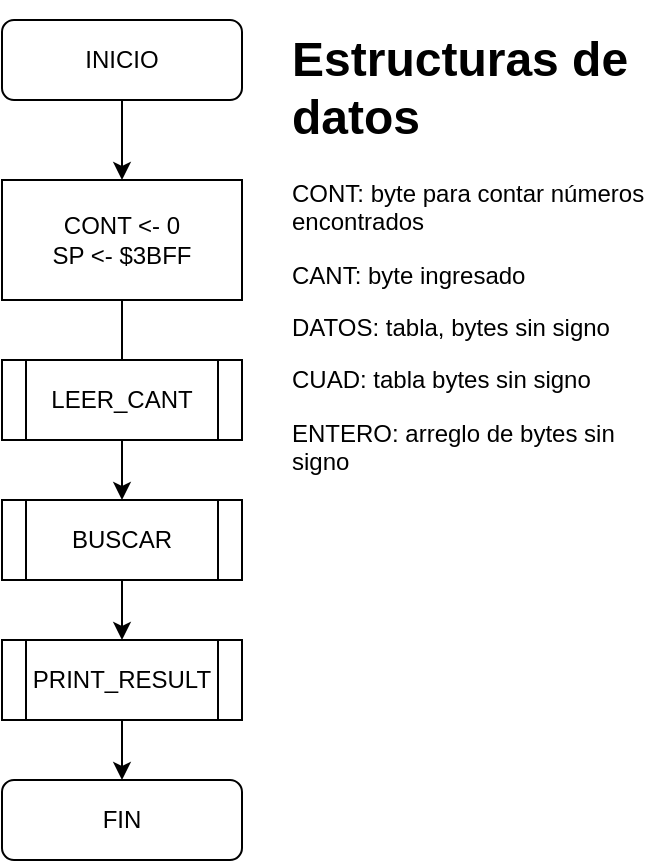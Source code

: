 <mxfile version="14.2.9" type="device"><diagram id="JVyNRk55IwLN8-2QS5zw" name="Page-1"><mxGraphModel dx="1182" dy="772" grid="1" gridSize="10" guides="1" tooltips="1" connect="1" arrows="1" fold="1" page="1" pageScale="1" pageWidth="850" pageHeight="1100" math="0" shadow="0"><root><mxCell id="0"/><mxCell id="1" parent="0"/><mxCell id="AJr4g8cGaGGI3W5zkoL7-7" value="" style="edgeStyle=orthogonalEdgeStyle;rounded=0;orthogonalLoop=1;jettySize=auto;html=1;" edge="1" parent="1" source="AJr4g8cGaGGI3W5zkoL7-1" target="AJr4g8cGaGGI3W5zkoL7-2"><mxGeometry relative="1" as="geometry"/></mxCell><mxCell id="AJr4g8cGaGGI3W5zkoL7-1" value="INICIO" style="rounded=1;whiteSpace=wrap;html=1;" vertex="1" parent="1"><mxGeometry x="180" y="140" width="120" height="40" as="geometry"/></mxCell><mxCell id="AJr4g8cGaGGI3W5zkoL7-8" value="" style="edgeStyle=orthogonalEdgeStyle;rounded=0;orthogonalLoop=1;jettySize=auto;html=1;" edge="1" parent="1" source="AJr4g8cGaGGI3W5zkoL7-2" target="AJr4g8cGaGGI3W5zkoL7-5"><mxGeometry relative="1" as="geometry"/></mxCell><mxCell id="AJr4g8cGaGGI3W5zkoL7-2" value="&lt;div&gt;CONT &amp;lt;- 0&lt;/div&gt;&lt;div&gt;SP &amp;lt;- $3BFF&lt;br&gt;&lt;/div&gt;" style="rounded=0;whiteSpace=wrap;html=1;" vertex="1" parent="1"><mxGeometry x="180" y="220" width="120" height="60" as="geometry"/></mxCell><mxCell id="AJr4g8cGaGGI3W5zkoL7-3" value="FIN" style="rounded=1;whiteSpace=wrap;html=1;" vertex="1" parent="1"><mxGeometry x="180" y="520" width="120" height="40" as="geometry"/></mxCell><mxCell id="AJr4g8cGaGGI3W5zkoL7-4" value="LEER_CANT" style="shape=process;whiteSpace=wrap;html=1;backgroundOutline=1;" vertex="1" parent="1"><mxGeometry x="180" y="310" width="120" height="40" as="geometry"/></mxCell><mxCell id="AJr4g8cGaGGI3W5zkoL7-9" value="" style="edgeStyle=orthogonalEdgeStyle;rounded=0;orthogonalLoop=1;jettySize=auto;html=1;" edge="1" parent="1" source="AJr4g8cGaGGI3W5zkoL7-5" target="AJr4g8cGaGGI3W5zkoL7-6"><mxGeometry relative="1" as="geometry"/></mxCell><mxCell id="AJr4g8cGaGGI3W5zkoL7-5" value="BUSCAR" style="shape=process;whiteSpace=wrap;html=1;backgroundOutline=1;" vertex="1" parent="1"><mxGeometry x="180" y="380" width="120" height="40" as="geometry"/></mxCell><mxCell id="AJr4g8cGaGGI3W5zkoL7-10" value="" style="edgeStyle=orthogonalEdgeStyle;rounded=0;orthogonalLoop=1;jettySize=auto;html=1;" edge="1" parent="1" source="AJr4g8cGaGGI3W5zkoL7-6" target="AJr4g8cGaGGI3W5zkoL7-3"><mxGeometry relative="1" as="geometry"/></mxCell><mxCell id="AJr4g8cGaGGI3W5zkoL7-6" value="PRINT_RESULT" style="shape=process;whiteSpace=wrap;html=1;backgroundOutline=1;" vertex="1" parent="1"><mxGeometry x="180" y="450" width="120" height="40" as="geometry"/></mxCell><mxCell id="AJr4g8cGaGGI3W5zkoL7-11" value="&lt;h1&gt;Estructuras de datos&lt;br&gt;&lt;/h1&gt;&lt;p&gt;CONT: byte para contar números encontrados&lt;/p&gt;&lt;p&gt;CANT: byte ingresado&lt;/p&gt;&lt;p&gt;DATOS: tabla, bytes sin signo&lt;/p&gt;&lt;p&gt;CUAD: tabla bytes sin signo&lt;/p&gt;&lt;p&gt;ENTERO: arreglo de bytes sin signo&lt;br&gt;&lt;/p&gt;" style="text;html=1;strokeColor=none;fillColor=none;spacing=5;spacingTop=-20;whiteSpace=wrap;overflow=hidden;rounded=0;" vertex="1" parent="1"><mxGeometry x="320" y="140" width="190" height="300" as="geometry"/></mxCell></root></mxGraphModel></diagram></mxfile>